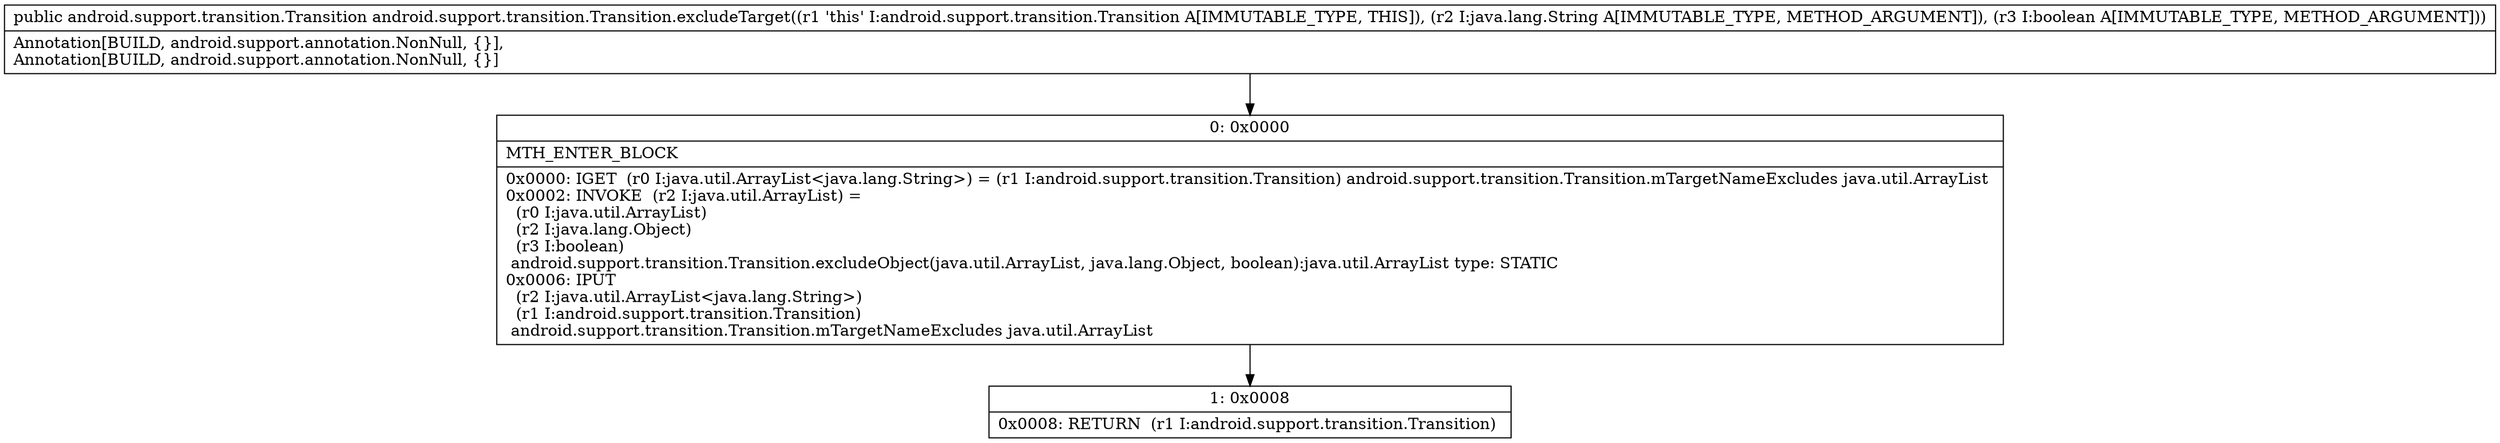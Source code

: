 digraph "CFG forandroid.support.transition.Transition.excludeTarget(Ljava\/lang\/String;Z)Landroid\/support\/transition\/Transition;" {
Node_0 [shape=record,label="{0\:\ 0x0000|MTH_ENTER_BLOCK\l|0x0000: IGET  (r0 I:java.util.ArrayList\<java.lang.String\>) = (r1 I:android.support.transition.Transition) android.support.transition.Transition.mTargetNameExcludes java.util.ArrayList \l0x0002: INVOKE  (r2 I:java.util.ArrayList) = \l  (r0 I:java.util.ArrayList)\l  (r2 I:java.lang.Object)\l  (r3 I:boolean)\l android.support.transition.Transition.excludeObject(java.util.ArrayList, java.lang.Object, boolean):java.util.ArrayList type: STATIC \l0x0006: IPUT  \l  (r2 I:java.util.ArrayList\<java.lang.String\>)\l  (r1 I:android.support.transition.Transition)\l android.support.transition.Transition.mTargetNameExcludes java.util.ArrayList \l}"];
Node_1 [shape=record,label="{1\:\ 0x0008|0x0008: RETURN  (r1 I:android.support.transition.Transition) \l}"];
MethodNode[shape=record,label="{public android.support.transition.Transition android.support.transition.Transition.excludeTarget((r1 'this' I:android.support.transition.Transition A[IMMUTABLE_TYPE, THIS]), (r2 I:java.lang.String A[IMMUTABLE_TYPE, METHOD_ARGUMENT]), (r3 I:boolean A[IMMUTABLE_TYPE, METHOD_ARGUMENT]))  | Annotation[BUILD, android.support.annotation.NonNull, \{\}], \lAnnotation[BUILD, android.support.annotation.NonNull, \{\}]\l}"];
MethodNode -> Node_0;
Node_0 -> Node_1;
}


